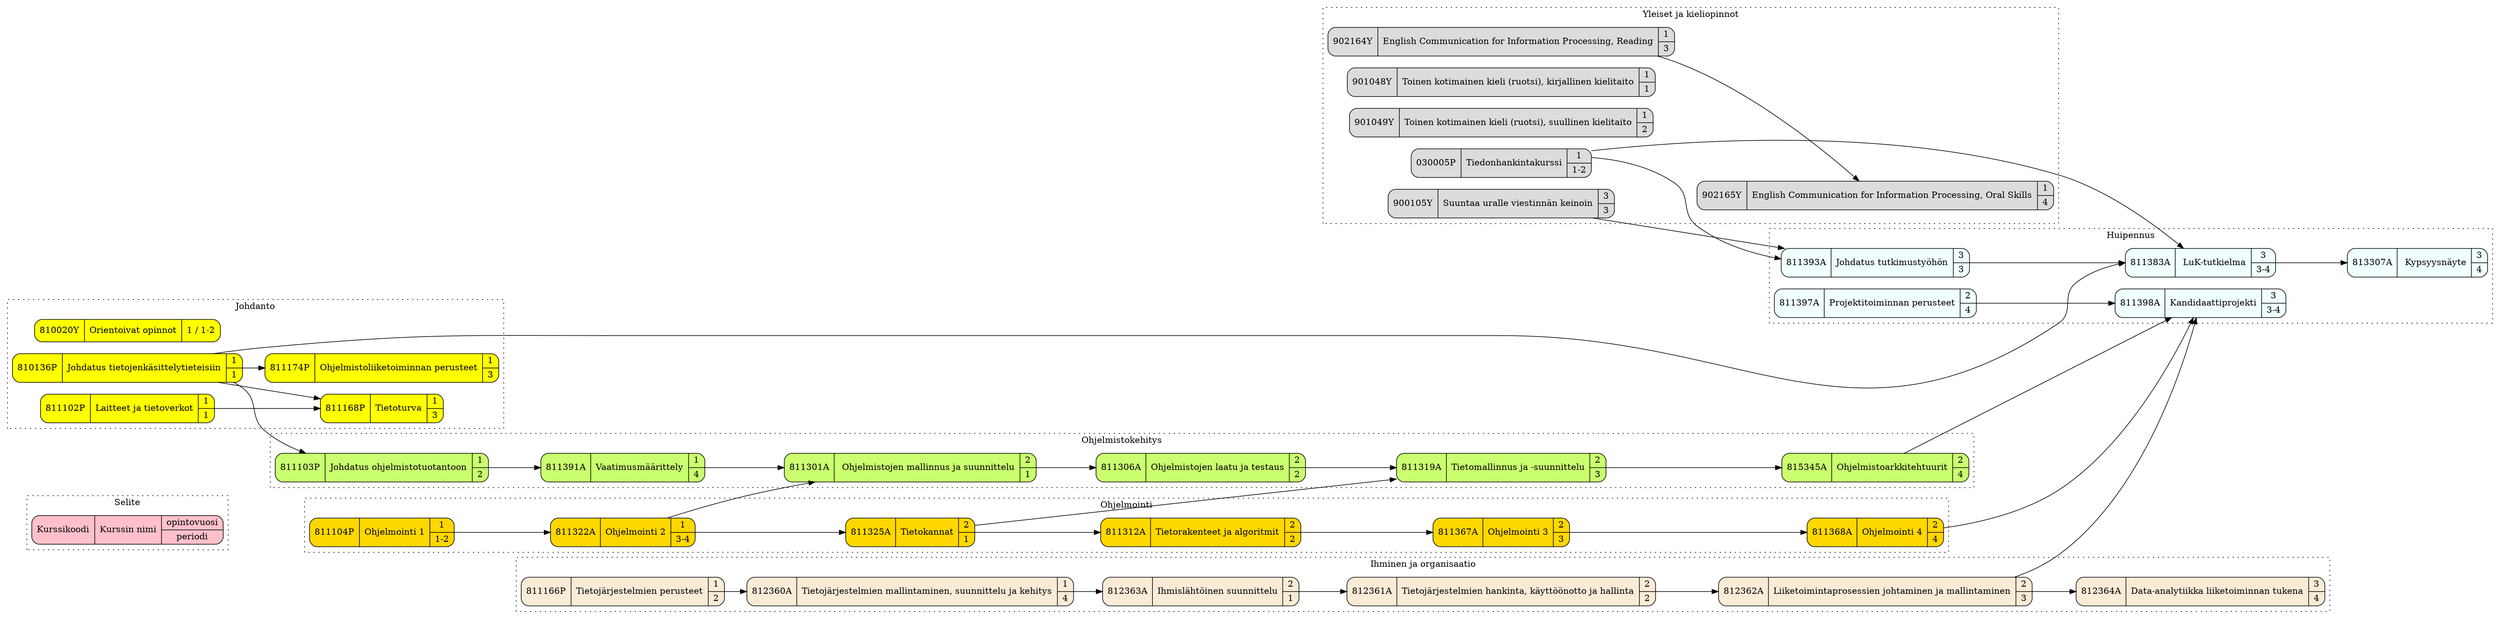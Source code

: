 // (c) Antti Juustila 2020. INTERACT Research Group, University of Oulu, Finland.
// Licensed under MIT
digraph TOLLuK {
   rankdir = LR;
   node [shape=record, style="rounded,filled"]
   
   subgraph cluster_Legend {
      graph[style=dotted]
      label="Selite"
      node [fillcolor=pink]
      legend [label="{ Kurssikoodi | Kurssin nimi | { opintovuosi | periodi } }"]
      URL="https://github.com/anttijuu/tol-courses-graph" # URL linkable in SVG and some other formats.
   } 

   subgraph cluster_Yleiset {
      graph[style=dotted]
      label="Yleiset ja kieliopinnot"
      node [fillcolor=gainsboro]
      c902164Y [label="{ 902164Y | English Communication for Information Processing, Reading | { 1 | 3 } }"]
      c902165Y [label="{ 902165Y | English Communication for Information Processing, Oral Skills | { 1 | 4 } }"]
      c901048Y [label="{ 901048Y | Toinen kotimainen kieli (ruotsi), kirjallinen kielitaito | { 1 | 1 } }"]
      c901049Y [label="{ 901049Y | Toinen kotimainen kieli (ruotsi), suullinen kielitaito  | { 1 | 2 } }"]
      c030005P [label="{ 030005P | Tiedonhankintakurssi | { 1 | 1-2 } }"]
      c900105Y [label="{ 900105Y | Suuntaa uralle viestinnän keinoin | { 3 | 3 } }"]

      c902164Y -> c902165Y
   }
   
   subgraph cluster_Johdanto {
      graph[style=dotted]
      label="Johdanto"
      node [fillcolor=yellow]
      c810020Y [label="{ 810020Y | Orientoivat opinnot | { 1 / 1-2 } }"]
      c810136P [label="{ 810136P | Johdatus tietojenkäsittelytieteisiin | { 1 | 1 } }"]
      c811168P [label="{ 811168P | Tietoturva | { 1 | 3 } }"]
      c811174P [label="{ 811174P | Ohjelmistoliiketoiminnan perusteet | { 1 | 3 } }"]
      c811102P [label="{ 811102P | Laitteet ja tietoverkot | { 1 | 1 } }"]

      c810136P -> c811168P
      c811102P -> c811168P
      c810136P -> c811174P
   }
   
   subgraph cluster_Ohjelmointi {
      graph[style=dotted]
      label="Ohjelmointi"
      node [fillcolor=gold1]
      c811104P [label="{ 811104P | Ohjelmointi 1 | { 1 | 1-2 } }"]
      c811322A [label="{ 811322A | Ohjelmointi 2 | { 1 | 3-4 } }"]
      c811325A [label="{ 811325A | Tietokannat | { 2 | 1 } }"]
      c811312A [label="{ 811312A | Tietorakenteet ja algoritmit | { 2 | 2 } }"]
      c811367A [label="{ 811367A | Ohjelmointi 3 | { 2 | 3 } }"]
      c811368A [label="{ 811368A | Ohjelmointi 4 | { 2 | 4 } }"]
      
      c811104P -> c811322A
      c811312A -> c811367A
      c811367A -> c811368A
      c811325A -> c811312A
      c811322A -> c811325A
   }
   
   subgraph cluster_Ohjelmistokehitys {
      graph[style=dotted]
      label="Ohjelmistokehitys"
      node [fillcolor=darkolivegreen1]
      c811103P [label="{ 811103P | Johdatus ohjelmistotuotantoon | { 1 | 2 } }"]
      c811391A [label="{ 811391A | Vaatimusmäärittely | { 1 | 4 } }"]
      c811301A [label="{ 811301A | Ohjelmistojen mallinnus ja suunnittelu | { 2 | 1 } }"]
      c811306A [label="{ 811306A | Ohjelmistojen laatu ja testaus | { 2 | 2 } }"]
      c811319A [label="{ 811319A | Tietomallinnus ja -suunnittelu | { 2 | 3 } }"]
      c815345A [label="{ 815345A | Ohjelmistoarkkitehtuurit | { 2 | 4 } }"]
      
      c810136P -> c811103P
      c811103P -> c811391A
      c811391A -> c811301A
      c811322A -> c811301A
      c811301A -> c811306A
      c811306A -> c811319A
      c811325A -> c811319A
      c811319A -> c815345A
   }
   
   subgraph cluster_IhminenOrganisaatio {
      graph[style=dotted]
      label="Ihminen ja organisaatio"
      node [fillcolor=antiquewhite]
      c811166P [label="{ 811166P | Tietojärjestelmien perusteet | { 1 |2 } }"]
      c812360A [label="{ 812360A | Tietojärjestelmien mallintaminen, suunnittelu ja kehitys | { 1 | 4 } }"]
      c812363A [label="{ 812363A | Ihmislähtöinen suunnittelu | { 2 | 1 } }"]
      c812361A [label="{ 812361A | Tietojärjestelmien hankinta, käyttöönotto ja hallinta | { 2 | 2 } }"]
      c812362A [label="{ 812362A | Liiketoimintaprosessien johtaminen ja mallintaminen | { 2 | 3 } }"]
      c812364A [label="{ 812364A | Data-analytiikka liiketoiminnan tukena | { 3 | 4 } }"]      

      c811166P -> c812360A
      c812360A -> c812363A
      c812363A -> c812361A
      c812361A -> c812362A
      c812362A -> c812364A
   }
   
   subgraph cluster_Huipennus {
      graph[style=dotted]
      label="Huipennus"
      node [fillcolor=azure]
      c811397A [label="{ 811397A | Projektitoiminnan perusteet | { 2 | 4 } }"]
      c811398A [label="{ 811398A | Kandidaattiprojekti | { 3 | 3-4 } }"]
      c811393A [label="{ 811393A | Johdatus tutkimustyöhön | { 3 | 3 } }"]
      c811383A [label="{ 811383A | LuK-tutkielma | { 3 | 3-4 } }"]
      c813307A [label="{ 813307A | Kypsyysnäyte | { 3 | 4 } }"]

   
      c030005P -> c811393A
      c900105Y -> c811393A
      c811393A -> c811383A
      c030005P -> c811383A
      c810136P -> c811383A
      c811397A -> c811398A
      c815345A -> c811398A
      c811368A -> c811398A
      c812362A -> c811398A
      c811383A -> c813307A
   }
   
}

